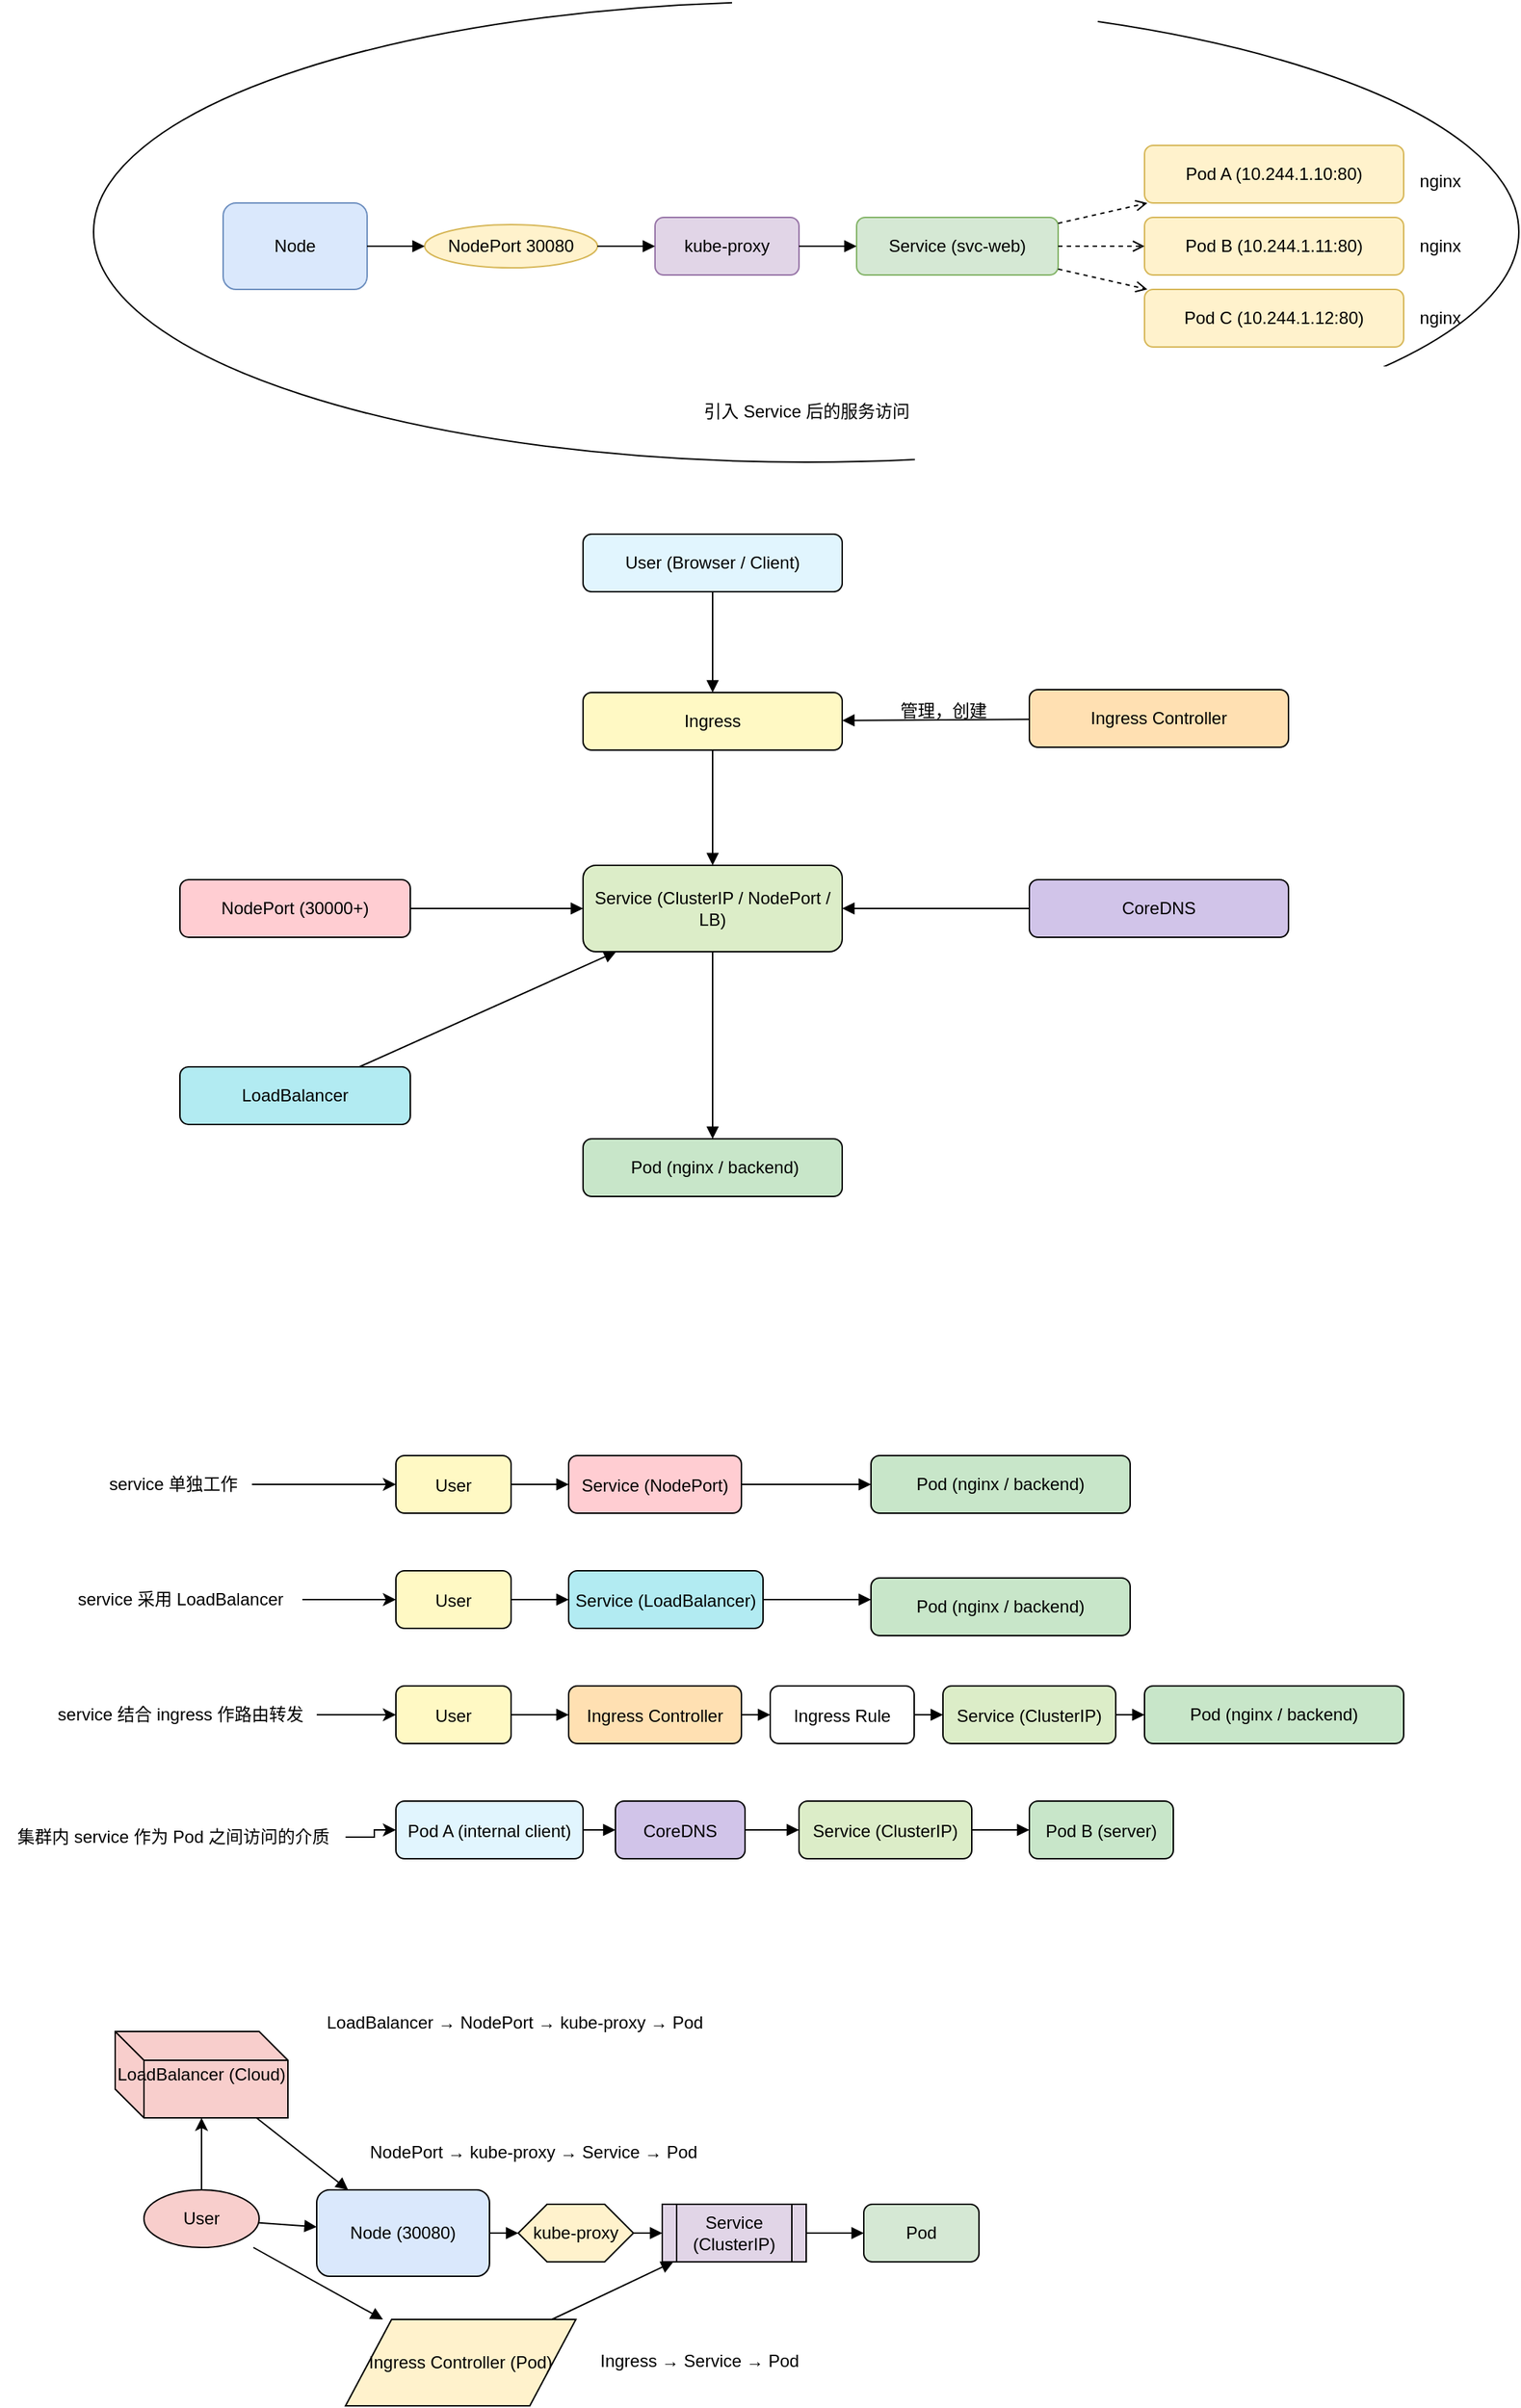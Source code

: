 <mxfile version="27.0.2">
  <diagram name="k8s Service Routing" id="meh8bPrkDQd1ndtyiNP9">
    <mxGraphModel dx="2276" dy="1858" grid="1" gridSize="10" guides="1" tooltips="1" connect="1" arrows="1" fold="1" page="1" pageScale="1" pageWidth="850" pageHeight="1100" math="0" shadow="0">
      <root>
        <mxCell id="0" />
        <mxCell id="1" parent="0" />
        <mxCell id="BmUm8y3OecFrrXnxxm0O-18" value="" style="ellipse;whiteSpace=wrap;html=1;" parent="1" vertex="1">
          <mxGeometry x="-50" y="-80" width="990" height="320" as="geometry" />
        </mxCell>
        <mxCell id="BmUm8y3OecFrrXnxxm0O-1" value="Node" style="rounded=1;whiteSpace=wrap;html=1;fillColor=#dae8fc;strokeColor=#6c8ebf;" parent="1" vertex="1">
          <mxGeometry x="40" y="60" width="100" height="60" as="geometry" />
        </mxCell>
        <mxCell id="BmUm8y3OecFrrXnxxm0O-2" value="NodePort 30080" style="ellipse;whiteSpace=wrap;html=1;aspect=fixed;fillColor=#fff2cc;strokeColor=#d6b656;" parent="1" vertex="1">
          <mxGeometry x="180" y="75" width="120" height="30" as="geometry" />
        </mxCell>
        <mxCell id="BmUm8y3OecFrrXnxxm0O-3" value="kube-proxy" style="rounded=1;whiteSpace=wrap;html=1;fillColor=#e1d5e7;strokeColor=#9673a6;" parent="1" vertex="1">
          <mxGeometry x="340" y="70" width="100" height="40" as="geometry" />
        </mxCell>
        <mxCell id="BmUm8y3OecFrrXnxxm0O-4" value="Service (svc-web)" style="rounded=1;whiteSpace=wrap;html=1;fillColor=#d5e8d4;strokeColor=#82b366;" parent="1" vertex="1">
          <mxGeometry x="480" y="70" width="140" height="40" as="geometry" />
        </mxCell>
        <mxCell id="BmUm8y3OecFrrXnxxm0O-5" value="Pod A (10.244.1.10:80)" style="rounded=1;whiteSpace=wrap;html=1;fillColor=#fff2cc;strokeColor=#d6b656;" parent="1" vertex="1">
          <mxGeometry x="680" y="20" width="180" height="40" as="geometry" />
        </mxCell>
        <mxCell id="BmUm8y3OecFrrXnxxm0O-6" value="Pod B (10.244.1.11:80)" style="rounded=1;whiteSpace=wrap;html=1;fillColor=#fff2cc;strokeColor=#d6b656;" parent="1" vertex="1">
          <mxGeometry x="680" y="70" width="180" height="40" as="geometry" />
        </mxCell>
        <mxCell id="BmUm8y3OecFrrXnxxm0O-7" value="Pod C (10.244.1.12:80)" style="rounded=1;whiteSpace=wrap;html=1;fillColor=#fff2cc;strokeColor=#d6b656;" parent="1" vertex="1">
          <mxGeometry x="680" y="120" width="180" height="40" as="geometry" />
        </mxCell>
        <mxCell id="BmUm8y3OecFrrXnxxm0O-8" style="endArrow=block;html=1;" parent="1" source="BmUm8y3OecFrrXnxxm0O-1" target="BmUm8y3OecFrrXnxxm0O-2" edge="1">
          <mxGeometry relative="1" as="geometry" />
        </mxCell>
        <mxCell id="BmUm8y3OecFrrXnxxm0O-9" style="endArrow=block;html=1;" parent="1" source="BmUm8y3OecFrrXnxxm0O-2" target="BmUm8y3OecFrrXnxxm0O-3" edge="1">
          <mxGeometry relative="1" as="geometry" />
        </mxCell>
        <mxCell id="BmUm8y3OecFrrXnxxm0O-10" style="endArrow=block;html=1;" parent="1" source="BmUm8y3OecFrrXnxxm0O-3" target="BmUm8y3OecFrrXnxxm0O-4" edge="1">
          <mxGeometry relative="1" as="geometry" />
        </mxCell>
        <mxCell id="BmUm8y3OecFrrXnxxm0O-11" style="endArrow=open;html=1;dashed=1;" parent="1" source="BmUm8y3OecFrrXnxxm0O-4" target="BmUm8y3OecFrrXnxxm0O-5" edge="1">
          <mxGeometry relative="1" as="geometry" />
        </mxCell>
        <mxCell id="BmUm8y3OecFrrXnxxm0O-12" style="endArrow=open;html=1;dashed=1;" parent="1" source="BmUm8y3OecFrrXnxxm0O-4" target="BmUm8y3OecFrrXnxxm0O-6" edge="1">
          <mxGeometry relative="1" as="geometry" />
        </mxCell>
        <mxCell id="BmUm8y3OecFrrXnxxm0O-13" style="endArrow=open;html=1;dashed=1;" parent="1" source="BmUm8y3OecFrrXnxxm0O-4" target="BmUm8y3OecFrrXnxxm0O-7" edge="1">
          <mxGeometry relative="1" as="geometry" />
        </mxCell>
        <mxCell id="BmUm8y3OecFrrXnxxm0O-15" value="引入 Service 后的服务访问" style="text;html=1;align=center;verticalAlign=middle;resizable=0;points=[];autosize=1;strokeColor=none;fillColor=none;" parent="1" vertex="1">
          <mxGeometry x="360" y="190" width="170" height="30" as="geometry" />
        </mxCell>
        <mxCell id="BmUm8y3OecFrrXnxxm0O-19" value="nginx" style="text;html=1;align=center;verticalAlign=middle;resizable=0;points=[];autosize=1;strokeColor=none;fillColor=none;" parent="1" vertex="1">
          <mxGeometry x="860" y="30" width="50" height="30" as="geometry" />
        </mxCell>
        <mxCell id="BmUm8y3OecFrrXnxxm0O-21" value="nginx" style="text;html=1;align=center;verticalAlign=middle;resizable=0;points=[];autosize=1;strokeColor=none;fillColor=none;" parent="1" vertex="1">
          <mxGeometry x="860" y="75" width="50" height="30" as="geometry" />
        </mxCell>
        <mxCell id="BmUm8y3OecFrrXnxxm0O-22" value="nginx" style="text;html=1;align=center;verticalAlign=middle;resizable=0;points=[];autosize=1;strokeColor=none;fillColor=none;" parent="1" vertex="1">
          <mxGeometry x="860" y="125" width="50" height="30" as="geometry" />
        </mxCell>
        <mxCell id="c1VEmJGjKhBpYt-U4NZa-1" value="User (Browser / Client)" style="rounded=1;whiteSpace=wrap;html=1;fillColor=#E1F5FE;" parent="1" vertex="1">
          <mxGeometry x="290" y="290" width="180" height="40" as="geometry" />
        </mxCell>
        <mxCell id="c1VEmJGjKhBpYt-U4NZa-2" value="Ingress" style="rounded=1;whiteSpace=wrap;html=1;fillColor=#FFF9C4;" parent="1" vertex="1">
          <mxGeometry x="290" y="400" width="180" height="40" as="geometry" />
        </mxCell>
        <mxCell id="c1VEmJGjKhBpYt-U4NZa-3" value="Ingress Controller" style="rounded=1;whiteSpace=wrap;html=1;fillColor=#FFE0B2;" parent="1" vertex="1">
          <mxGeometry x="600" y="398" width="180" height="40" as="geometry" />
        </mxCell>
        <mxCell id="c1VEmJGjKhBpYt-U4NZa-4" value="Service (ClusterIP / NodePort / LB)" style="rounded=1;whiteSpace=wrap;html=1;fillColor=#DCEDC8;" parent="1" vertex="1">
          <mxGeometry x="290" y="520" width="180" height="60" as="geometry" />
        </mxCell>
        <mxCell id="c1VEmJGjKhBpYt-U4NZa-5" value="CoreDNS" style="rounded=1;whiteSpace=wrap;html=1;fillColor=#D1C4E9;" parent="1" vertex="1">
          <mxGeometry x="600" y="530" width="180" height="40" as="geometry" />
        </mxCell>
        <mxCell id="c1VEmJGjKhBpYt-U4NZa-6" value="NodePort (30000+)" style="rounded=1;whiteSpace=wrap;html=1;fillColor=#FFCDD2;" parent="1" vertex="1">
          <mxGeometry x="10" y="530" width="160" height="40" as="geometry" />
        </mxCell>
        <mxCell id="c1VEmJGjKhBpYt-U4NZa-7" value="LoadBalancer" style="rounded=1;whiteSpace=wrap;html=1;fillColor=#B2EBF2;" parent="1" vertex="1">
          <mxGeometry x="10" y="660" width="160" height="40" as="geometry" />
        </mxCell>
        <mxCell id="c1VEmJGjKhBpYt-U4NZa-8" value="&amp;nbsp;Pod (nginx / backend)" style="rounded=1;whiteSpace=wrap;html=1;fillColor=#C8E6C9;" parent="1" vertex="1">
          <mxGeometry x="290" y="710" width="180" height="40" as="geometry" />
        </mxCell>
        <mxCell id="c1VEmJGjKhBpYt-U4NZa-9" style="endArrow=block;html=1;" parent="1" source="c1VEmJGjKhBpYt-U4NZa-1" target="c1VEmJGjKhBpYt-U4NZa-2" edge="1">
          <mxGeometry relative="1" as="geometry" />
        </mxCell>
        <mxCell id="c1VEmJGjKhBpYt-U4NZa-10" style="endArrow=block;html=1;" parent="1" source="c1VEmJGjKhBpYt-U4NZa-2" target="c1VEmJGjKhBpYt-U4NZa-4" edge="1">
          <mxGeometry relative="1" as="geometry" />
        </mxCell>
        <mxCell id="c1VEmJGjKhBpYt-U4NZa-11" style="endArrow=block;html=1;" parent="1" source="c1VEmJGjKhBpYt-U4NZa-3" target="c1VEmJGjKhBpYt-U4NZa-2" edge="1">
          <mxGeometry relative="1" as="geometry" />
        </mxCell>
        <mxCell id="c1VEmJGjKhBpYt-U4NZa-12" style="endArrow=block;html=1;" parent="1" source="c1VEmJGjKhBpYt-U4NZa-4" target="c1VEmJGjKhBpYt-U4NZa-8" edge="1">
          <mxGeometry relative="1" as="geometry" />
        </mxCell>
        <mxCell id="c1VEmJGjKhBpYt-U4NZa-13" style="endArrow=block;html=1;" parent="1" source="c1VEmJGjKhBpYt-U4NZa-5" target="c1VEmJGjKhBpYt-U4NZa-4" edge="1">
          <mxGeometry relative="1" as="geometry" />
        </mxCell>
        <mxCell id="c1VEmJGjKhBpYt-U4NZa-14" style="endArrow=block;html=1;" parent="1" source="c1VEmJGjKhBpYt-U4NZa-6" target="c1VEmJGjKhBpYt-U4NZa-4" edge="1">
          <mxGeometry relative="1" as="geometry" />
        </mxCell>
        <mxCell id="c1VEmJGjKhBpYt-U4NZa-15" style="endArrow=block;html=1;" parent="1" source="c1VEmJGjKhBpYt-U4NZa-7" target="c1VEmJGjKhBpYt-U4NZa-4" edge="1">
          <mxGeometry relative="1" as="geometry" />
        </mxCell>
        <mxCell id="c1VEmJGjKhBpYt-U4NZa-17" value="管理，创建" style="text;html=1;align=center;verticalAlign=middle;resizable=0;points=[];autosize=1;strokeColor=none;fillColor=none;" parent="1" vertex="1">
          <mxGeometry x="500" y="398" width="80" height="30" as="geometry" />
        </mxCell>
        <mxCell id="c1VEmJGjKhBpYt-U4NZa-72" value="User" style="rounded=1;fillColor=#FFF9C4;" parent="1" vertex="1">
          <mxGeometry x="160" y="930" width="80" height="40" as="geometry" />
        </mxCell>
        <mxCell id="c1VEmJGjKhBpYt-U4NZa-73" value="Service (NodePort)" style="rounded=1;fillColor=#FFCDD2;" parent="1" vertex="1">
          <mxGeometry x="280" y="930" width="120" height="40" as="geometry" />
        </mxCell>
        <mxCell id="c1VEmJGjKhBpYt-U4NZa-75" style="endArrow=block;" parent="1" source="c1VEmJGjKhBpYt-U4NZa-72" target="c1VEmJGjKhBpYt-U4NZa-73" edge="1">
          <mxGeometry relative="1" as="geometry" />
        </mxCell>
        <mxCell id="c1VEmJGjKhBpYt-U4NZa-76" style="endArrow=block;" parent="1" source="c1VEmJGjKhBpYt-U4NZa-73" edge="1">
          <mxGeometry relative="1" as="geometry">
            <mxPoint x="490" y="950" as="targetPoint" />
          </mxGeometry>
        </mxCell>
        <mxCell id="c1VEmJGjKhBpYt-U4NZa-77" value="User" style="rounded=1;fillColor=#FFF9C4;" parent="1" vertex="1">
          <mxGeometry x="160" y="1010" width="80" height="40" as="geometry" />
        </mxCell>
        <mxCell id="c1VEmJGjKhBpYt-U4NZa-78" value="Service (LoadBalancer)" style="rounded=1;fillColor=#B2EBF2;" parent="1" vertex="1">
          <mxGeometry x="280" y="1010" width="135" height="40" as="geometry" />
        </mxCell>
        <mxCell id="c1VEmJGjKhBpYt-U4NZa-80" style="endArrow=block;" parent="1" source="c1VEmJGjKhBpYt-U4NZa-77" target="c1VEmJGjKhBpYt-U4NZa-78" edge="1">
          <mxGeometry relative="1" as="geometry" />
        </mxCell>
        <mxCell id="c1VEmJGjKhBpYt-U4NZa-81" style="endArrow=block;" parent="1" source="c1VEmJGjKhBpYt-U4NZa-78" edge="1">
          <mxGeometry relative="1" as="geometry">
            <mxPoint x="490" y="1030" as="targetPoint" />
          </mxGeometry>
        </mxCell>
        <mxCell id="c1VEmJGjKhBpYt-U4NZa-82" value="User" style="rounded=1;fillColor=#FFF9C4;" parent="1" vertex="1">
          <mxGeometry x="160" y="1090" width="80" height="40" as="geometry" />
        </mxCell>
        <mxCell id="c1VEmJGjKhBpYt-U4NZa-83" value="Ingress Controller" style="rounded=1;fillColor=#FFE0B2;" parent="1" vertex="1">
          <mxGeometry x="280" y="1090" width="120" height="40" as="geometry" />
        </mxCell>
        <mxCell id="c1VEmJGjKhBpYt-U4NZa-84" value="Ingress Rule" style="rounded=1;fillColor=#FFF;" parent="1" vertex="1">
          <mxGeometry x="420" y="1090" width="100" height="40" as="geometry" />
        </mxCell>
        <mxCell id="c1VEmJGjKhBpYt-U4NZa-85" value="Service (ClusterIP)" style="rounded=1;fillColor=#DCEDC8;" parent="1" vertex="1">
          <mxGeometry x="540" y="1090" width="120" height="40" as="geometry" />
        </mxCell>
        <mxCell id="c1VEmJGjKhBpYt-U4NZa-87" style="endArrow=block;" parent="1" source="c1VEmJGjKhBpYt-U4NZa-82" target="c1VEmJGjKhBpYt-U4NZa-83" edge="1">
          <mxGeometry relative="1" as="geometry" />
        </mxCell>
        <mxCell id="c1VEmJGjKhBpYt-U4NZa-88" style="endArrow=block;" parent="1" source="c1VEmJGjKhBpYt-U4NZa-83" target="c1VEmJGjKhBpYt-U4NZa-84" edge="1">
          <mxGeometry relative="1" as="geometry" />
        </mxCell>
        <mxCell id="c1VEmJGjKhBpYt-U4NZa-89" style="endArrow=block;" parent="1" source="c1VEmJGjKhBpYt-U4NZa-84" target="c1VEmJGjKhBpYt-U4NZa-85" edge="1">
          <mxGeometry relative="1" as="geometry" />
        </mxCell>
        <mxCell id="c1VEmJGjKhBpYt-U4NZa-90" style="endArrow=block;" parent="1" source="c1VEmJGjKhBpYt-U4NZa-85" edge="1">
          <mxGeometry relative="1" as="geometry">
            <mxPoint x="680" y="1110" as="targetPoint" />
          </mxGeometry>
        </mxCell>
        <mxCell id="c1VEmJGjKhBpYt-U4NZa-91" value="Pod A (internal client)" style="rounded=1;fillColor=#E1F5FE;" parent="1" vertex="1">
          <mxGeometry x="160" y="1170" width="130" height="40" as="geometry" />
        </mxCell>
        <mxCell id="c1VEmJGjKhBpYt-U4NZa-92" value="CoreDNS" style="rounded=1;fillColor=#D1C4E9;" parent="1" vertex="1">
          <mxGeometry x="312.5" y="1170" width="90" height="40" as="geometry" />
        </mxCell>
        <mxCell id="c1VEmJGjKhBpYt-U4NZa-93" value="Service (ClusterIP)" style="rounded=1;fillColor=#DCEDC8;" parent="1" vertex="1">
          <mxGeometry x="440" y="1170" width="120" height="40" as="geometry" />
        </mxCell>
        <mxCell id="c1VEmJGjKhBpYt-U4NZa-94" value="Pod B (server)" style="rounded=1;fillColor=#C8E6C9;" parent="1" vertex="1">
          <mxGeometry x="600" y="1170" width="100" height="40" as="geometry" />
        </mxCell>
        <mxCell id="c1VEmJGjKhBpYt-U4NZa-95" style="endArrow=block;" parent="1" source="c1VEmJGjKhBpYt-U4NZa-91" target="c1VEmJGjKhBpYt-U4NZa-92" edge="1">
          <mxGeometry relative="1" as="geometry" />
        </mxCell>
        <mxCell id="c1VEmJGjKhBpYt-U4NZa-96" style="endArrow=block;" parent="1" source="c1VEmJGjKhBpYt-U4NZa-92" target="c1VEmJGjKhBpYt-U4NZa-93" edge="1">
          <mxGeometry relative="1" as="geometry" />
        </mxCell>
        <mxCell id="c1VEmJGjKhBpYt-U4NZa-97" style="endArrow=block;" parent="1" source="c1VEmJGjKhBpYt-U4NZa-93" target="c1VEmJGjKhBpYt-U4NZa-94" edge="1">
          <mxGeometry relative="1" as="geometry" />
        </mxCell>
        <mxCell id="c1VEmJGjKhBpYt-U4NZa-101" value="" style="edgeStyle=orthogonalEdgeStyle;rounded=0;orthogonalLoop=1;jettySize=auto;html=1;" parent="1" source="c1VEmJGjKhBpYt-U4NZa-98" target="c1VEmJGjKhBpYt-U4NZa-72" edge="1">
          <mxGeometry relative="1" as="geometry" />
        </mxCell>
        <mxCell id="c1VEmJGjKhBpYt-U4NZa-98" value="service 单独工作" style="text;html=1;align=center;verticalAlign=middle;resizable=0;points=[];autosize=1;strokeColor=none;fillColor=none;" parent="1" vertex="1">
          <mxGeometry x="-50" y="935" width="110" height="30" as="geometry" />
        </mxCell>
        <mxCell id="c1VEmJGjKhBpYt-U4NZa-100" value="" style="edgeStyle=orthogonalEdgeStyle;rounded=0;orthogonalLoop=1;jettySize=auto;html=1;" parent="1" source="c1VEmJGjKhBpYt-U4NZa-99" target="c1VEmJGjKhBpYt-U4NZa-77" edge="1">
          <mxGeometry relative="1" as="geometry" />
        </mxCell>
        <mxCell id="c1VEmJGjKhBpYt-U4NZa-99" value="service 采用 LoadBalancer" style="text;html=1;align=center;verticalAlign=middle;resizable=0;points=[];autosize=1;strokeColor=none;fillColor=none;" parent="1" vertex="1">
          <mxGeometry x="-75" y="1015" width="170" height="30" as="geometry" />
        </mxCell>
        <mxCell id="c1VEmJGjKhBpYt-U4NZa-103" value="" style="edgeStyle=orthogonalEdgeStyle;rounded=0;orthogonalLoop=1;jettySize=auto;html=1;" parent="1" source="c1VEmJGjKhBpYt-U4NZa-102" target="c1VEmJGjKhBpYt-U4NZa-82" edge="1">
          <mxGeometry relative="1" as="geometry" />
        </mxCell>
        <mxCell id="c1VEmJGjKhBpYt-U4NZa-102" value="service 结合 ingress 作路由转发" style="text;html=1;align=center;verticalAlign=middle;resizable=0;points=[];autosize=1;strokeColor=none;fillColor=none;" parent="1" vertex="1">
          <mxGeometry x="-85" y="1095" width="190" height="30" as="geometry" />
        </mxCell>
        <mxCell id="c1VEmJGjKhBpYt-U4NZa-105" value="" style="edgeStyle=orthogonalEdgeStyle;rounded=0;orthogonalLoop=1;jettySize=auto;html=1;" parent="1" source="c1VEmJGjKhBpYt-U4NZa-104" target="c1VEmJGjKhBpYt-U4NZa-91" edge="1">
          <mxGeometry relative="1" as="geometry" />
        </mxCell>
        <mxCell id="c1VEmJGjKhBpYt-U4NZa-104" value="集群内 service 作为 Pod 之间访问的介质" style="text;html=1;align=center;verticalAlign=middle;resizable=0;points=[];autosize=1;strokeColor=none;fillColor=none;" parent="1" vertex="1">
          <mxGeometry x="-115" y="1180" width="240" height="30" as="geometry" />
        </mxCell>
        <mxCell id="c1VEmJGjKhBpYt-U4NZa-106" value="Pod (nginx / backend)" style="rounded=1;whiteSpace=wrap;html=1;fillColor=#C8E6C9;" parent="1" vertex="1">
          <mxGeometry x="680" y="1090" width="180" height="40" as="geometry" />
        </mxCell>
        <mxCell id="c1VEmJGjKhBpYt-U4NZa-107" value="Pod (nginx / backend)" style="rounded=1;whiteSpace=wrap;html=1;fillColor=#C8E6C9;" parent="1" vertex="1">
          <mxGeometry x="490" y="1015" width="180" height="40" as="geometry" />
        </mxCell>
        <mxCell id="c1VEmJGjKhBpYt-U4NZa-108" value="Pod (nginx / backend)" style="rounded=1;whiteSpace=wrap;html=1;fillColor=#C8E6C9;" parent="1" vertex="1">
          <mxGeometry x="490" y="930" width="180" height="40" as="geometry" />
        </mxCell>
        <mxCell id="ZO8x7FAg87cXx_7nsBwe-41" value="" style="edgeStyle=orthogonalEdgeStyle;rounded=0;orthogonalLoop=1;jettySize=auto;html=1;" edge="1" parent="1" source="ZO8x7FAg87cXx_7nsBwe-21" target="ZO8x7FAg87cXx_7nsBwe-26">
          <mxGeometry relative="1" as="geometry" />
        </mxCell>
        <mxCell id="ZO8x7FAg87cXx_7nsBwe-21" value="User" style="shape=ellipse;whiteSpace=wrap;html=1;fillColor=#f8cecc" vertex="1" parent="1">
          <mxGeometry x="-15" y="1440" width="80" height="40" as="geometry" />
        </mxCell>
        <mxCell id="ZO8x7FAg87cXx_7nsBwe-22" value="Node (30080)" style="rounded=1;whiteSpace=wrap;html=1;fillColor=#dae8fc" vertex="1" parent="1">
          <mxGeometry x="105" y="1440" width="120" height="60" as="geometry" />
        </mxCell>
        <mxCell id="ZO8x7FAg87cXx_7nsBwe-23" value="kube-proxy" style="shape=hexagon;whiteSpace=wrap;html=1;fillColor=#fff2cc" vertex="1" parent="1">
          <mxGeometry x="245" y="1450" width="80" height="40" as="geometry" />
        </mxCell>
        <mxCell id="ZO8x7FAg87cXx_7nsBwe-24" value="Service (ClusterIP)" style="shape=process;whiteSpace=wrap;html=1;fillColor=#e1d5e7" vertex="1" parent="1">
          <mxGeometry x="345" y="1450" width="100" height="40" as="geometry" />
        </mxCell>
        <mxCell id="ZO8x7FAg87cXx_7nsBwe-25" value="Pod" style="rounded=1;whiteSpace=wrap;html=1;fillColor=#d5e8d4" vertex="1" parent="1">
          <mxGeometry x="485" y="1450" width="80" height="40" as="geometry" />
        </mxCell>
        <mxCell id="ZO8x7FAg87cXx_7nsBwe-26" value="LoadBalancer (Cloud)" style="shape=cube;whiteSpace=wrap;html=1;fillColor=#f8cecc" vertex="1" parent="1">
          <mxGeometry x="-35" y="1330" width="120" height="60" as="geometry" />
        </mxCell>
        <mxCell id="ZO8x7FAg87cXx_7nsBwe-27" value="Ingress Controller (Pod)" style="shape=parallelogram;whiteSpace=wrap;html=1;fillColor=#fff2cc" vertex="1" parent="1">
          <mxGeometry x="125" y="1530" width="160" height="60" as="geometry" />
        </mxCell>
        <mxCell id="ZO8x7FAg87cXx_7nsBwe-29" value="NodePort → kube-proxy → Service → Pod" style="text;html=1;strokeColor=none;fillColor=none;" vertex="1" parent="1">
          <mxGeometry x="140" y="1400" width="350" height="30" as="geometry" />
        </mxCell>
        <mxCell id="ZO8x7FAg87cXx_7nsBwe-30" value="LoadBalancer → NodePort → kube-proxy → Pod" style="text;html=1;strokeColor=none;fillColor=none;" vertex="1" parent="1">
          <mxGeometry x="110" y="1310" width="350" height="30" as="geometry" />
        </mxCell>
        <mxCell id="ZO8x7FAg87cXx_7nsBwe-31" value="Ingress → Service → Pod" style="text;html=1;strokeColor=none;fillColor=none;" vertex="1" parent="1">
          <mxGeometry x="300" y="1545" width="200" height="30" as="geometry" />
        </mxCell>
        <mxCell id="ZO8x7FAg87cXx_7nsBwe-33" style="endArrow=block;html=1;" edge="1" parent="1" source="ZO8x7FAg87cXx_7nsBwe-21" target="ZO8x7FAg87cXx_7nsBwe-22">
          <mxGeometry relative="1" as="geometry" />
        </mxCell>
        <mxCell id="ZO8x7FAg87cXx_7nsBwe-34" style="endArrow=block;html=1;" edge="1" parent="1" source="ZO8x7FAg87cXx_7nsBwe-22" target="ZO8x7FAg87cXx_7nsBwe-23">
          <mxGeometry relative="1" as="geometry" />
        </mxCell>
        <mxCell id="ZO8x7FAg87cXx_7nsBwe-35" style="endArrow=block;html=1;" edge="1" parent="1" source="ZO8x7FAg87cXx_7nsBwe-23" target="ZO8x7FAg87cXx_7nsBwe-24">
          <mxGeometry relative="1" as="geometry" />
        </mxCell>
        <mxCell id="ZO8x7FAg87cXx_7nsBwe-36" style="endArrow=block;html=1;" edge="1" parent="1" source="ZO8x7FAg87cXx_7nsBwe-24" target="ZO8x7FAg87cXx_7nsBwe-25">
          <mxGeometry relative="1" as="geometry" />
        </mxCell>
        <mxCell id="ZO8x7FAg87cXx_7nsBwe-37" style="endArrow=block;html=1;" edge="1" parent="1" source="ZO8x7FAg87cXx_7nsBwe-26" target="ZO8x7FAg87cXx_7nsBwe-22">
          <mxGeometry relative="1" as="geometry" />
        </mxCell>
        <mxCell id="ZO8x7FAg87cXx_7nsBwe-38" style="endArrow=block;html=1;" edge="1" parent="1" source="ZO8x7FAg87cXx_7nsBwe-21" target="ZO8x7FAg87cXx_7nsBwe-27">
          <mxGeometry relative="1" as="geometry" />
        </mxCell>
        <mxCell id="ZO8x7FAg87cXx_7nsBwe-39" style="endArrow=block;html=1;" edge="1" parent="1" source="ZO8x7FAg87cXx_7nsBwe-27" target="ZO8x7FAg87cXx_7nsBwe-24">
          <mxGeometry relative="1" as="geometry" />
        </mxCell>
      </root>
    </mxGraphModel>
  </diagram>
</mxfile>
